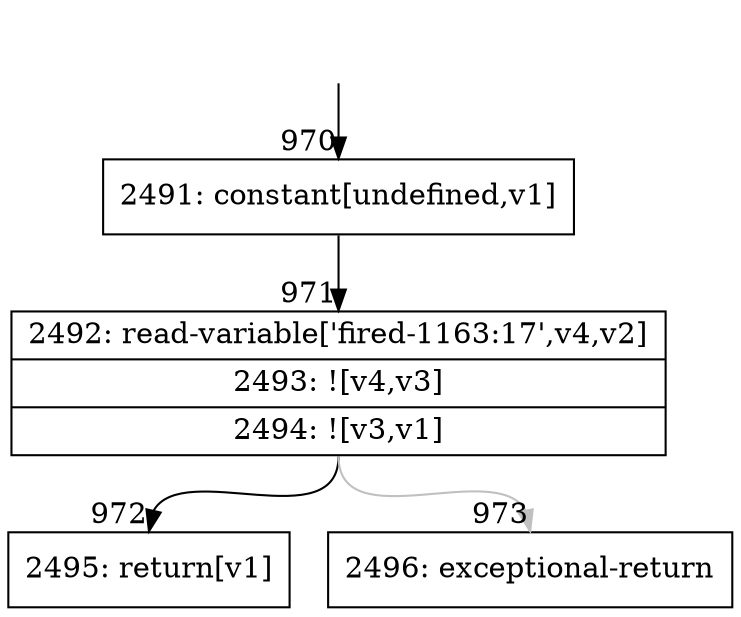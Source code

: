 digraph {
rankdir="TD"
BB_entry74[shape=none,label=""];
BB_entry74 -> BB970 [tailport=s, headport=n, headlabel="    970"]
BB970 [shape=record label="{2491: constant[undefined,v1]}" ] 
BB970 -> BB971 [tailport=s, headport=n, headlabel="      971"]
BB971 [shape=record label="{2492: read-variable['fired-1163:17',v4,v2]|2493: ![v4,v3]|2494: ![v3,v1]}" ] 
BB971 -> BB972 [tailport=s, headport=n, headlabel="      972"]
BB971 -> BB973 [tailport=s, headport=n, color=gray, headlabel="      973"]
BB972 [shape=record label="{2495: return[v1]}" ] 
BB973 [shape=record label="{2496: exceptional-return}" ] 
}
